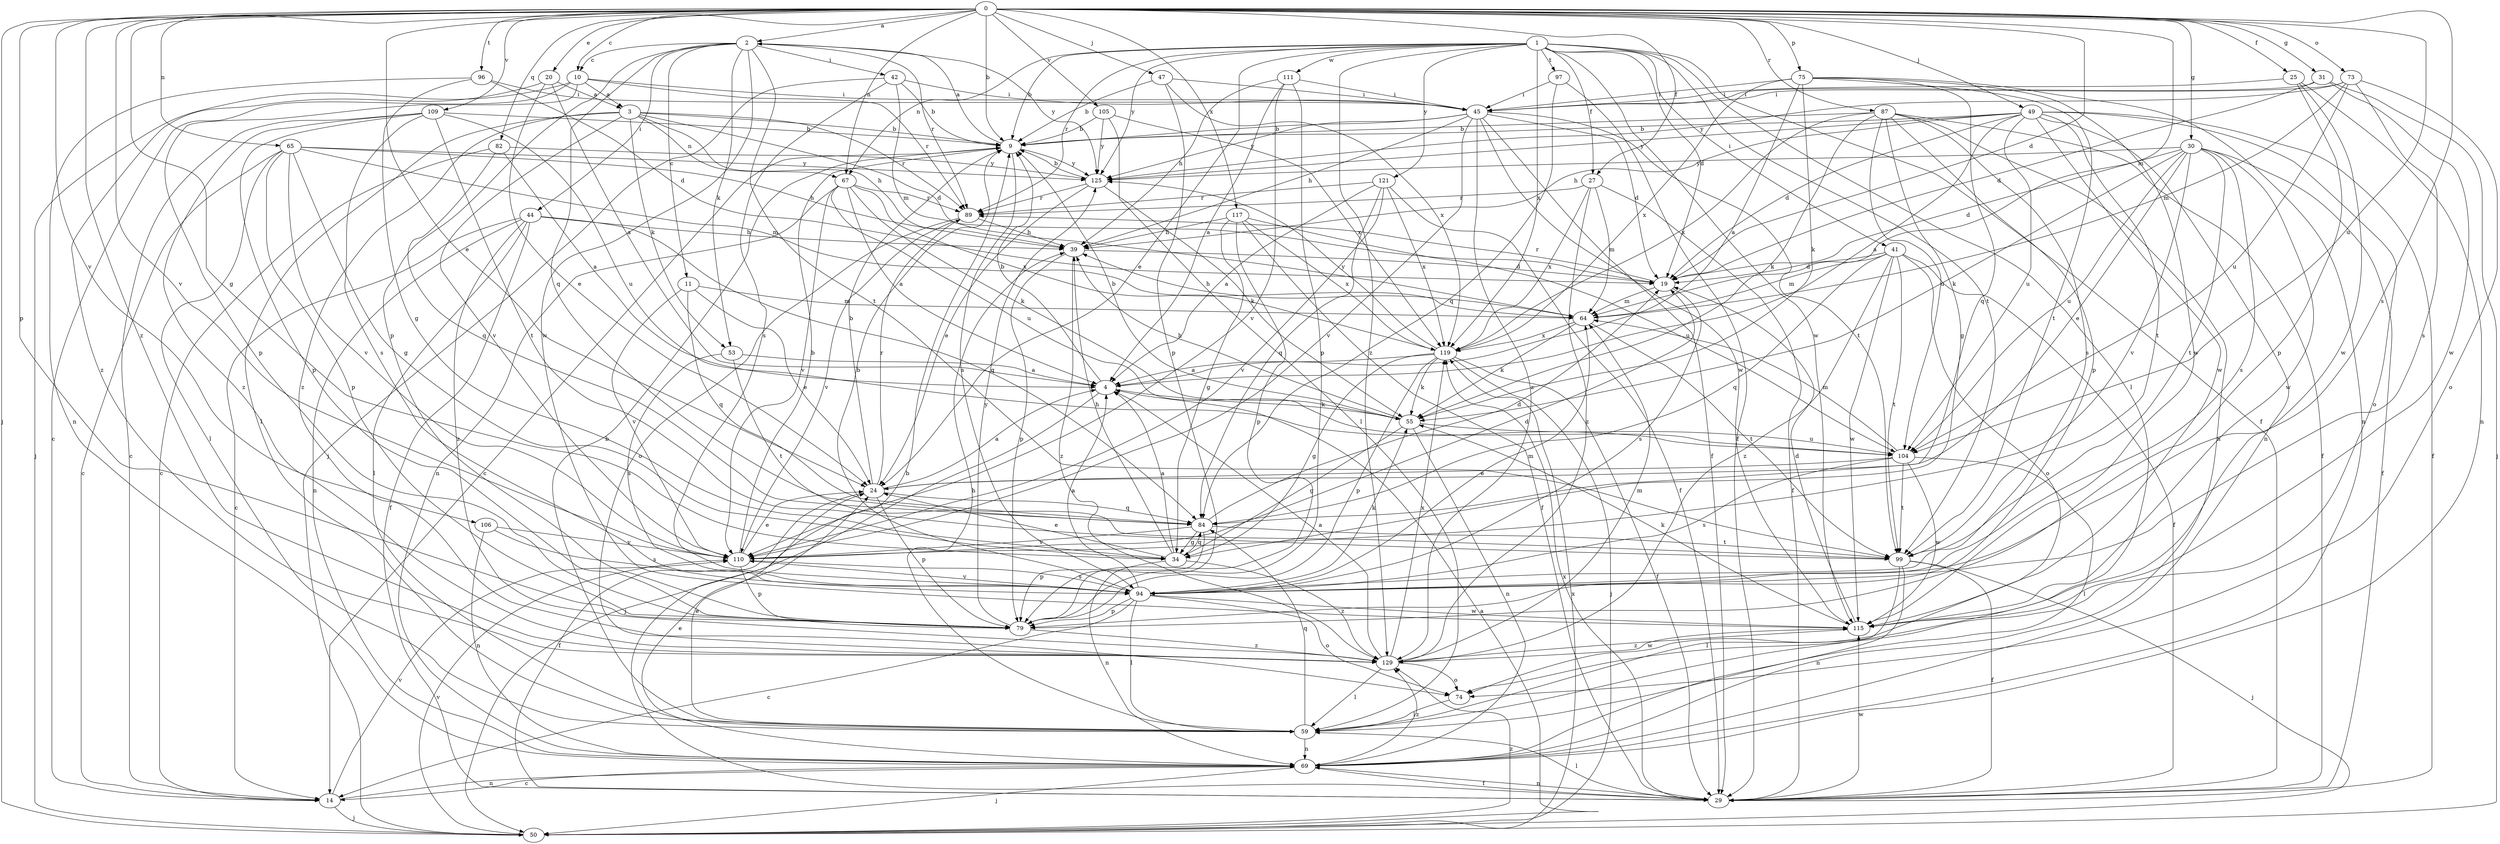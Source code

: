 strict digraph  {
0;
1;
2;
3;
4;
9;
10;
11;
14;
19;
20;
24;
25;
27;
29;
30;
31;
34;
39;
41;
42;
44;
45;
47;
49;
50;
53;
55;
59;
64;
65;
67;
69;
73;
74;
75;
79;
82;
84;
87;
89;
94;
96;
97;
99;
104;
105;
106;
109;
110;
111;
115;
117;
119;
121;
125;
129;
0 -> 2  [label=a];
0 -> 9  [label=b];
0 -> 10  [label=c];
0 -> 19  [label=d];
0 -> 20  [label=e];
0 -> 24  [label=e];
0 -> 25  [label=f];
0 -> 27  [label=f];
0 -> 30  [label=g];
0 -> 31  [label=g];
0 -> 34  [label=g];
0 -> 47  [label=j];
0 -> 49  [label=j];
0 -> 50  [label=j];
0 -> 64  [label=m];
0 -> 65  [label=n];
0 -> 67  [label=n];
0 -> 73  [label=o];
0 -> 75  [label=p];
0 -> 79  [label=p];
0 -> 82  [label=q];
0 -> 87  [label=r];
0 -> 94  [label=s];
0 -> 96  [label=t];
0 -> 104  [label=u];
0 -> 105  [label=v];
0 -> 106  [label=v];
0 -> 109  [label=v];
0 -> 110  [label=v];
0 -> 117  [label=x];
0 -> 129  [label=z];
1 -> 9  [label=b];
1 -> 19  [label=d];
1 -> 24  [label=e];
1 -> 27  [label=f];
1 -> 29  [label=f];
1 -> 41  [label=i];
1 -> 59  [label=l];
1 -> 67  [label=n];
1 -> 89  [label=r];
1 -> 97  [label=t];
1 -> 99  [label=t];
1 -> 111  [label=w];
1 -> 115  [label=w];
1 -> 119  [label=x];
1 -> 121  [label=y];
1 -> 125  [label=y];
1 -> 129  [label=z];
2 -> 10  [label=c];
2 -> 11  [label=c];
2 -> 42  [label=i];
2 -> 44  [label=i];
2 -> 53  [label=k];
2 -> 79  [label=p];
2 -> 84  [label=q];
2 -> 89  [label=r];
2 -> 99  [label=t];
2 -> 115  [label=w];
2 -> 125  [label=y];
3 -> 9  [label=b];
3 -> 19  [label=d];
3 -> 39  [label=h];
3 -> 53  [label=k];
3 -> 59  [label=l];
3 -> 67  [label=n];
3 -> 89  [label=r];
3 -> 110  [label=v];
3 -> 129  [label=z];
4 -> 9  [label=b];
4 -> 50  [label=j];
4 -> 55  [label=k];
9 -> 2  [label=a];
9 -> 14  [label=c];
9 -> 94  [label=s];
9 -> 125  [label=y];
10 -> 3  [label=a];
10 -> 14  [label=c];
10 -> 45  [label=i];
10 -> 50  [label=j];
10 -> 79  [label=p];
10 -> 89  [label=r];
11 -> 24  [label=e];
11 -> 64  [label=m];
11 -> 84  [label=q];
11 -> 110  [label=v];
14 -> 50  [label=j];
14 -> 69  [label=n];
14 -> 110  [label=v];
19 -> 64  [label=m];
19 -> 89  [label=r];
19 -> 94  [label=s];
20 -> 3  [label=a];
20 -> 4  [label=a];
20 -> 24  [label=e];
20 -> 129  [label=z];
24 -> 4  [label=a];
24 -> 9  [label=b];
24 -> 29  [label=f];
24 -> 79  [label=p];
24 -> 84  [label=q];
24 -> 89  [label=r];
25 -> 45  [label=i];
25 -> 69  [label=n];
25 -> 79  [label=p];
25 -> 115  [label=w];
27 -> 29  [label=f];
27 -> 64  [label=m];
27 -> 89  [label=r];
27 -> 119  [label=x];
27 -> 129  [label=z];
29 -> 9  [label=b];
29 -> 59  [label=l];
29 -> 69  [label=n];
29 -> 115  [label=w];
29 -> 119  [label=x];
30 -> 19  [label=d];
30 -> 24  [label=e];
30 -> 29  [label=f];
30 -> 55  [label=k];
30 -> 94  [label=s];
30 -> 99  [label=t];
30 -> 104  [label=u];
30 -> 110  [label=v];
30 -> 115  [label=w];
30 -> 125  [label=y];
31 -> 19  [label=d];
31 -> 45  [label=i];
31 -> 50  [label=j];
31 -> 115  [label=w];
34 -> 4  [label=a];
34 -> 24  [label=e];
34 -> 39  [label=h];
34 -> 69  [label=n];
34 -> 84  [label=q];
34 -> 129  [label=z];
39 -> 19  [label=d];
39 -> 79  [label=p];
39 -> 129  [label=z];
41 -> 19  [label=d];
41 -> 29  [label=f];
41 -> 64  [label=m];
41 -> 74  [label=o];
41 -> 84  [label=q];
41 -> 99  [label=t];
41 -> 115  [label=w];
41 -> 129  [label=z];
42 -> 9  [label=b];
42 -> 45  [label=i];
42 -> 50  [label=j];
42 -> 64  [label=m];
42 -> 94  [label=s];
44 -> 14  [label=c];
44 -> 29  [label=f];
44 -> 39  [label=h];
44 -> 59  [label=l];
44 -> 69  [label=n];
44 -> 84  [label=q];
44 -> 129  [label=z];
45 -> 9  [label=b];
45 -> 19  [label=d];
45 -> 29  [label=f];
45 -> 39  [label=h];
45 -> 99  [label=t];
45 -> 110  [label=v];
45 -> 115  [label=w];
45 -> 125  [label=y];
45 -> 129  [label=z];
47 -> 9  [label=b];
47 -> 45  [label=i];
47 -> 79  [label=p];
47 -> 119  [label=x];
49 -> 4  [label=a];
49 -> 9  [label=b];
49 -> 19  [label=d];
49 -> 29  [label=f];
49 -> 39  [label=h];
49 -> 69  [label=n];
49 -> 74  [label=o];
49 -> 99  [label=t];
49 -> 104  [label=u];
49 -> 115  [label=w];
49 -> 125  [label=y];
50 -> 4  [label=a];
50 -> 110  [label=v];
50 -> 119  [label=x];
50 -> 129  [label=z];
53 -> 4  [label=a];
53 -> 94  [label=s];
53 -> 99  [label=t];
55 -> 9  [label=b];
55 -> 34  [label=g];
55 -> 39  [label=h];
55 -> 69  [label=n];
55 -> 104  [label=u];
59 -> 9  [label=b];
59 -> 24  [label=e];
59 -> 39  [label=h];
59 -> 69  [label=n];
59 -> 84  [label=q];
64 -> 39  [label=h];
64 -> 55  [label=k];
64 -> 99  [label=t];
64 -> 119  [label=x];
65 -> 14  [label=c];
65 -> 34  [label=g];
65 -> 39  [label=h];
65 -> 59  [label=l];
65 -> 64  [label=m];
65 -> 79  [label=p];
65 -> 110  [label=v];
65 -> 125  [label=y];
67 -> 4  [label=a];
67 -> 55  [label=k];
67 -> 69  [label=n];
67 -> 89  [label=r];
67 -> 104  [label=u];
67 -> 110  [label=v];
67 -> 119  [label=x];
69 -> 14  [label=c];
69 -> 24  [label=e];
69 -> 29  [label=f];
69 -> 50  [label=j];
69 -> 129  [label=z];
73 -> 45  [label=i];
73 -> 64  [label=m];
73 -> 74  [label=o];
73 -> 94  [label=s];
73 -> 104  [label=u];
73 -> 125  [label=y];
74 -> 59  [label=l];
75 -> 4  [label=a];
75 -> 45  [label=i];
75 -> 55  [label=k];
75 -> 69  [label=n];
75 -> 84  [label=q];
75 -> 99  [label=t];
75 -> 115  [label=w];
75 -> 119  [label=x];
79 -> 125  [label=y];
79 -> 129  [label=z];
82 -> 4  [label=a];
82 -> 14  [label=c];
82 -> 84  [label=q];
82 -> 125  [label=y];
84 -> 19  [label=d];
84 -> 34  [label=g];
84 -> 79  [label=p];
84 -> 99  [label=t];
84 -> 110  [label=v];
87 -> 9  [label=b];
87 -> 29  [label=f];
87 -> 34  [label=g];
87 -> 55  [label=k];
87 -> 69  [label=n];
87 -> 79  [label=p];
87 -> 94  [label=s];
87 -> 104  [label=u];
87 -> 119  [label=x];
89 -> 39  [label=h];
89 -> 74  [label=o];
89 -> 110  [label=v];
94 -> 4  [label=a];
94 -> 9  [label=b];
94 -> 14  [label=c];
94 -> 55  [label=k];
94 -> 59  [label=l];
94 -> 64  [label=m];
94 -> 74  [label=o];
94 -> 79  [label=p];
94 -> 110  [label=v];
94 -> 115  [label=w];
96 -> 19  [label=d];
96 -> 34  [label=g];
96 -> 45  [label=i];
96 -> 69  [label=n];
97 -> 29  [label=f];
97 -> 45  [label=i];
97 -> 84  [label=q];
99 -> 29  [label=f];
99 -> 50  [label=j];
99 -> 59  [label=l];
99 -> 69  [label=n];
104 -> 24  [label=e];
104 -> 59  [label=l];
104 -> 64  [label=m];
104 -> 94  [label=s];
104 -> 99  [label=t];
104 -> 115  [label=w];
105 -> 9  [label=b];
105 -> 59  [label=l];
105 -> 119  [label=x];
105 -> 125  [label=y];
106 -> 69  [label=n];
106 -> 94  [label=s];
106 -> 110  [label=v];
109 -> 9  [label=b];
109 -> 14  [label=c];
109 -> 79  [label=p];
109 -> 94  [label=s];
109 -> 99  [label=t];
109 -> 104  [label=u];
109 -> 129  [label=z];
110 -> 9  [label=b];
110 -> 19  [label=d];
110 -> 24  [label=e];
110 -> 79  [label=p];
110 -> 94  [label=s];
111 -> 4  [label=a];
111 -> 39  [label=h];
111 -> 45  [label=i];
111 -> 79  [label=p];
111 -> 110  [label=v];
115 -> 19  [label=d];
115 -> 55  [label=k];
115 -> 129  [label=z];
117 -> 29  [label=f];
117 -> 34  [label=g];
117 -> 39  [label=h];
117 -> 79  [label=p];
117 -> 104  [label=u];
117 -> 119  [label=x];
119 -> 4  [label=a];
119 -> 29  [label=f];
119 -> 34  [label=g];
119 -> 50  [label=j];
119 -> 55  [label=k];
119 -> 79  [label=p];
119 -> 125  [label=y];
121 -> 4  [label=a];
121 -> 29  [label=f];
121 -> 84  [label=q];
121 -> 89  [label=r];
121 -> 110  [label=v];
121 -> 119  [label=x];
125 -> 9  [label=b];
125 -> 24  [label=e];
125 -> 55  [label=k];
125 -> 89  [label=r];
129 -> 4  [label=a];
129 -> 59  [label=l];
129 -> 64  [label=m];
129 -> 74  [label=o];
129 -> 115  [label=w];
129 -> 119  [label=x];
}
